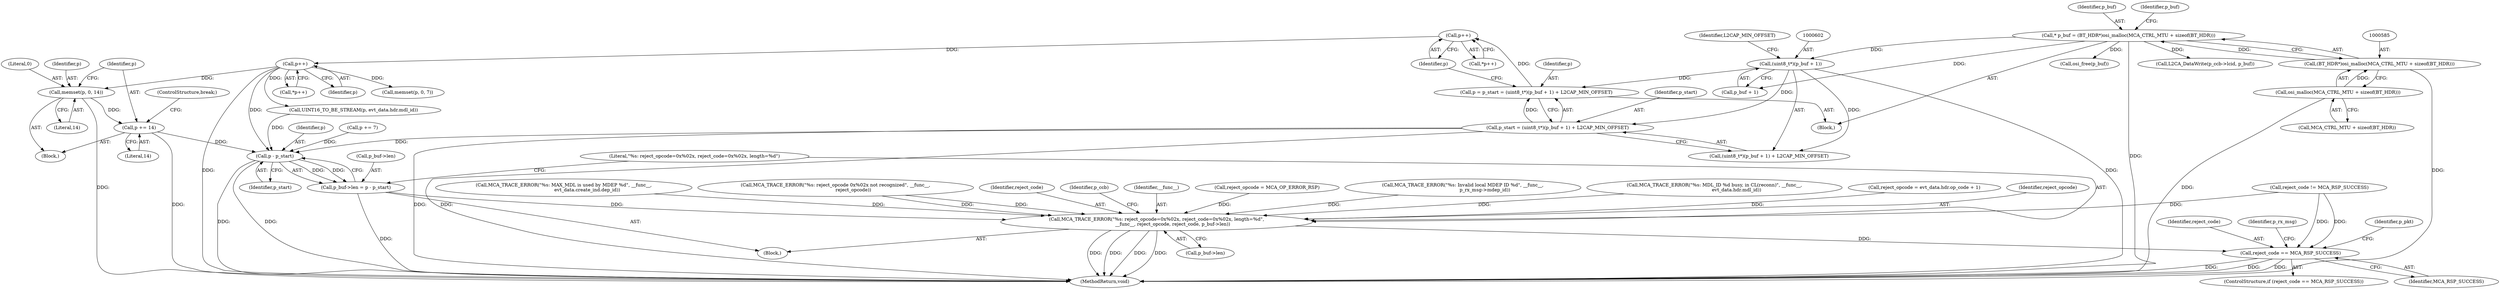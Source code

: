 digraph "0_Android_5216e6120160b28d76e9ee4dff9995e772647511@API" {
"1000647" [label="(Call,memset(p, 0, 14))"];
"1000614" [label="(Call,p++)"];
"1000609" [label="(Call,p++)"];
"1000596" [label="(Call,p = p_start = (uint8_t*)(p_buf + 1) + L2CAP_MIN_OFFSET)"];
"1000598" [label="(Call,p_start = (uint8_t*)(p_buf + 1) + L2CAP_MIN_OFFSET)"];
"1000601" [label="(Call,(uint8_t*)(p_buf + 1))"];
"1000582" [label="(Call,* p_buf = (BT_HDR*)osi_malloc(MCA_CTRL_MTU + sizeof(BT_HDR)))"];
"1000584" [label="(Call,(BT_HDR*)osi_malloc(MCA_CTRL_MTU + sizeof(BT_HDR)))"];
"1000586" [label="(Call,osi_malloc(MCA_CTRL_MTU + sizeof(BT_HDR)))"];
"1000651" [label="(Call,p += 14)"];
"1000671" [label="(Call,p - p_start)"];
"1000667" [label="(Call,p_buf->len = p - p_start)"];
"1000674" [label="(Call,MCA_TRACE_ERROR(\"%s: reject_opcode=0x%02x, reject_code=0x%02x, length=%d\",\n                      __func__, reject_opcode, reject_code, p_buf->len))"];
"1000692" [label="(Call,reject_code == MCA_RSP_SUCCESS)"];
"1000614" [label="(Call,p++)"];
"1000629" [label="(Call,UINT16_TO_BE_STREAM(p, evt_data.hdr.mdl_id))"];
"1000682" [label="(Call,L2CA_DataWrite(p_ccb->lcid, p_buf))"];
"1000580" [label="(Block,)"];
"1000656" [label="(Call,MCA_TRACE_ERROR(\"%s: reject_opcode 0x%02x not recognized\", __func__,\n                        reject_opcode))"];
"1000596" [label="(Call,p = p_start = (uint8_t*)(p_buf + 1) + L2CAP_MIN_OFFSET)"];
"1000678" [label="(Identifier,reject_code)"];
"1000649" [label="(Literal,0)"];
"1000638" [label="(Call,memset(p, 0, 7))"];
"1000652" [label="(Identifier,p)"];
"1000741" [label="(MethodReturn,void)"];
"1000599" [label="(Identifier,p_start)"];
"1000672" [label="(Identifier,p)"];
"1000684" [label="(Identifier,p_ccb)"];
"1000693" [label="(Identifier,reject_code)"];
"1000606" [label="(Identifier,L2CAP_MIN_OFFSET)"];
"1000689" [label="(Call,osi_free(p_buf))"];
"1000666" [label="(Block,)"];
"1000691" [label="(ControlStructure,if (reject_code == MCA_RSP_SUCCESS))"];
"1000676" [label="(Identifier,__func__)"];
"1000698" [label="(Identifier,p_rx_msg)"];
"1000609" [label="(Call,p++)"];
"1000373" [label="(Call,reject_opcode = MCA_OP_ERROR_RSP)"];
"1000474" [label="(Call,MCA_TRACE_ERROR(\"%s: Invalid local MDEP ID %d\", __func__,\n                              p_rx_msg->mdep_id))"];
"1000667" [label="(Call,p_buf->len = p - p_start)"];
"1000537" [label="(Call,MCA_TRACE_ERROR(\"%s: MDL_ID %d busy, in CL(reconn)\", __func__,\n                              evt_data.hdr.mdl_id))"];
"1000597" [label="(Identifier,p)"];
"1000181" [label="(Call,reject_opcode = evt_data.hdr.op_code + 1)"];
"1000674" [label="(Call,MCA_TRACE_ERROR(\"%s: reject_opcode=0x%02x, reject_code=0x%02x, length=%d\",\n                      __func__, reject_opcode, reject_code, p_buf->len))"];
"1000671" [label="(Call,p - p_start)"];
"1000610" [label="(Identifier,p)"];
"1000608" [label="(Call,*p++)"];
"1000650" [label="(Literal,14)"];
"1000654" [label="(ControlStructure,break;)"];
"1000673" [label="(Identifier,p_start)"];
"1000583" [label="(Identifier,p_buf)"];
"1000586" [label="(Call,osi_malloc(MCA_CTRL_MTU + sizeof(BT_HDR)))"];
"1000613" [label="(Call,*p++)"];
"1000582" [label="(Call,* p_buf = (BT_HDR*)osi_malloc(MCA_CTRL_MTU + sizeof(BT_HDR)))"];
"1000623" [label="(Block,)"];
"1000692" [label="(Call,reject_code == MCA_RSP_SUCCESS)"];
"1000647" [label="(Call,memset(p, 0, 14))"];
"1000694" [label="(Identifier,MCA_RSP_SUCCESS)"];
"1000601" [label="(Call,(uint8_t*)(p_buf + 1))"];
"1000648" [label="(Identifier,p)"];
"1000593" [label="(Identifier,p_buf)"];
"1000668" [label="(Call,p_buf->len)"];
"1000615" [label="(Identifier,p)"];
"1000584" [label="(Call,(BT_HDR*)osi_malloc(MCA_CTRL_MTU + sizeof(BT_HDR)))"];
"1000679" [label="(Call,p_buf->len)"];
"1000587" [label="(Call,MCA_CTRL_MTU + sizeof(BT_HDR))"];
"1000677" [label="(Identifier,reject_opcode)"];
"1000515" [label="(Call,MCA_TRACE_ERROR(\"%s: MAX_MDL is used by MDEP %d\", __func__,\n                                evt_data.create_ind.dep_id))"];
"1000603" [label="(Call,p_buf + 1)"];
"1000675" [label="(Literal,\"%s: reject_opcode=0x%02x, reject_code=0x%02x, length=%d\")"];
"1000653" [label="(Literal,14)"];
"1000598" [label="(Call,p_start = (uint8_t*)(p_buf + 1) + L2CAP_MIN_OFFSET)"];
"1000642" [label="(Call,p += 7)"];
"1000600" [label="(Call,(uint8_t*)(p_buf + 1) + L2CAP_MIN_OFFSET)"];
"1000569" [label="(Call,reject_code != MCA_RSP_SUCCESS)"];
"1000740" [label="(Identifier,p_pkt)"];
"1000651" [label="(Call,p += 14)"];
"1000647" -> "1000623"  [label="AST: "];
"1000647" -> "1000650"  [label="CFG: "];
"1000648" -> "1000647"  [label="AST: "];
"1000649" -> "1000647"  [label="AST: "];
"1000650" -> "1000647"  [label="AST: "];
"1000652" -> "1000647"  [label="CFG: "];
"1000647" -> "1000741"  [label="DDG: "];
"1000614" -> "1000647"  [label="DDG: "];
"1000647" -> "1000651"  [label="DDG: "];
"1000614" -> "1000613"  [label="AST: "];
"1000614" -> "1000615"  [label="CFG: "];
"1000615" -> "1000614"  [label="AST: "];
"1000613" -> "1000614"  [label="CFG: "];
"1000614" -> "1000741"  [label="DDG: "];
"1000609" -> "1000614"  [label="DDG: "];
"1000614" -> "1000629"  [label="DDG: "];
"1000614" -> "1000638"  [label="DDG: "];
"1000614" -> "1000671"  [label="DDG: "];
"1000609" -> "1000608"  [label="AST: "];
"1000609" -> "1000610"  [label="CFG: "];
"1000610" -> "1000609"  [label="AST: "];
"1000608" -> "1000609"  [label="CFG: "];
"1000596" -> "1000609"  [label="DDG: "];
"1000596" -> "1000580"  [label="AST: "];
"1000596" -> "1000598"  [label="CFG: "];
"1000597" -> "1000596"  [label="AST: "];
"1000598" -> "1000596"  [label="AST: "];
"1000610" -> "1000596"  [label="CFG: "];
"1000598" -> "1000596"  [label="DDG: "];
"1000601" -> "1000596"  [label="DDG: "];
"1000598" -> "1000600"  [label="CFG: "];
"1000599" -> "1000598"  [label="AST: "];
"1000600" -> "1000598"  [label="AST: "];
"1000598" -> "1000741"  [label="DDG: "];
"1000598" -> "1000741"  [label="DDG: "];
"1000601" -> "1000598"  [label="DDG: "];
"1000598" -> "1000671"  [label="DDG: "];
"1000601" -> "1000600"  [label="AST: "];
"1000601" -> "1000603"  [label="CFG: "];
"1000602" -> "1000601"  [label="AST: "];
"1000603" -> "1000601"  [label="AST: "];
"1000606" -> "1000601"  [label="CFG: "];
"1000601" -> "1000741"  [label="DDG: "];
"1000601" -> "1000600"  [label="DDG: "];
"1000582" -> "1000601"  [label="DDG: "];
"1000582" -> "1000580"  [label="AST: "];
"1000582" -> "1000584"  [label="CFG: "];
"1000583" -> "1000582"  [label="AST: "];
"1000584" -> "1000582"  [label="AST: "];
"1000593" -> "1000582"  [label="CFG: "];
"1000582" -> "1000741"  [label="DDG: "];
"1000584" -> "1000582"  [label="DDG: "];
"1000582" -> "1000603"  [label="DDG: "];
"1000582" -> "1000682"  [label="DDG: "];
"1000582" -> "1000689"  [label="DDG: "];
"1000584" -> "1000586"  [label="CFG: "];
"1000585" -> "1000584"  [label="AST: "];
"1000586" -> "1000584"  [label="AST: "];
"1000584" -> "1000741"  [label="DDG: "];
"1000586" -> "1000584"  [label="DDG: "];
"1000586" -> "1000587"  [label="CFG: "];
"1000587" -> "1000586"  [label="AST: "];
"1000586" -> "1000741"  [label="DDG: "];
"1000651" -> "1000623"  [label="AST: "];
"1000651" -> "1000653"  [label="CFG: "];
"1000652" -> "1000651"  [label="AST: "];
"1000653" -> "1000651"  [label="AST: "];
"1000654" -> "1000651"  [label="CFG: "];
"1000651" -> "1000741"  [label="DDG: "];
"1000651" -> "1000671"  [label="DDG: "];
"1000671" -> "1000667"  [label="AST: "];
"1000671" -> "1000673"  [label="CFG: "];
"1000672" -> "1000671"  [label="AST: "];
"1000673" -> "1000671"  [label="AST: "];
"1000667" -> "1000671"  [label="CFG: "];
"1000671" -> "1000741"  [label="DDG: "];
"1000671" -> "1000741"  [label="DDG: "];
"1000671" -> "1000667"  [label="DDG: "];
"1000671" -> "1000667"  [label="DDG: "];
"1000642" -> "1000671"  [label="DDG: "];
"1000629" -> "1000671"  [label="DDG: "];
"1000667" -> "1000666"  [label="AST: "];
"1000668" -> "1000667"  [label="AST: "];
"1000675" -> "1000667"  [label="CFG: "];
"1000667" -> "1000741"  [label="DDG: "];
"1000667" -> "1000674"  [label="DDG: "];
"1000674" -> "1000666"  [label="AST: "];
"1000674" -> "1000679"  [label="CFG: "];
"1000675" -> "1000674"  [label="AST: "];
"1000676" -> "1000674"  [label="AST: "];
"1000677" -> "1000674"  [label="AST: "];
"1000678" -> "1000674"  [label="AST: "];
"1000679" -> "1000674"  [label="AST: "];
"1000684" -> "1000674"  [label="CFG: "];
"1000674" -> "1000741"  [label="DDG: "];
"1000674" -> "1000741"  [label="DDG: "];
"1000674" -> "1000741"  [label="DDG: "];
"1000674" -> "1000741"  [label="DDG: "];
"1000474" -> "1000674"  [label="DDG: "];
"1000656" -> "1000674"  [label="DDG: "];
"1000656" -> "1000674"  [label="DDG: "];
"1000537" -> "1000674"  [label="DDG: "];
"1000515" -> "1000674"  [label="DDG: "];
"1000181" -> "1000674"  [label="DDG: "];
"1000373" -> "1000674"  [label="DDG: "];
"1000569" -> "1000674"  [label="DDG: "];
"1000674" -> "1000692"  [label="DDG: "];
"1000692" -> "1000691"  [label="AST: "];
"1000692" -> "1000694"  [label="CFG: "];
"1000693" -> "1000692"  [label="AST: "];
"1000694" -> "1000692"  [label="AST: "];
"1000698" -> "1000692"  [label="CFG: "];
"1000740" -> "1000692"  [label="CFG: "];
"1000692" -> "1000741"  [label="DDG: "];
"1000692" -> "1000741"  [label="DDG: "];
"1000692" -> "1000741"  [label="DDG: "];
"1000569" -> "1000692"  [label="DDG: "];
"1000569" -> "1000692"  [label="DDG: "];
}
